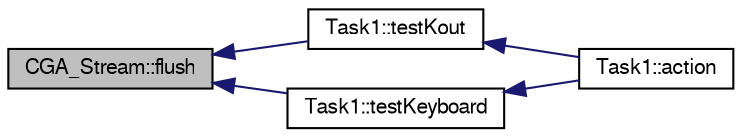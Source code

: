 digraph "CGA_Stream::flush"
{
  bgcolor="transparent";
  edge [fontname="FreeSans",fontsize="10",labelfontname="FreeSans",labelfontsize="10"];
  node [fontname="FreeSans",fontsize="10",shape=record];
  rankdir="LR";
  Node1 [label="CGA_Stream::flush",height=0.2,width=0.4,color="black", fillcolor="grey75", style="filled" fontcolor="black"];
  Node1 -> Node2 [dir="back",color="midnightblue",fontsize="10",style="solid",fontname="FreeSans"];
  Node2 [label="Task1::testKout",height=0.2,width=0.4,color="black",URL="$classTask1.html#a48ca608ac9cdc03ab6614a4f61e2448e",tooltip="test the functionality of the Kout object"];
  Node2 -> Node3 [dir="back",color="midnightblue",fontsize="10",style="solid",fontname="FreeSans"];
  Node3 [label="Task1::action",height=0.2,width=0.4,color="black",URL="$classTask1.html#a0d4029a13591e70af436c0ead066ea5c",tooltip="parse and print multiboot information"];
  Node1 -> Node4 [dir="back",color="midnightblue",fontsize="10",style="solid",fontname="FreeSans"];
  Node4 [label="Task1::testKeyboard",height=0.2,width=0.4,color="black",URL="$classTask1.html#a587ce3fad20f9ec4ec88beefd08db49e",tooltip="test the functionality of the Keyboard_Controller object"];
  Node4 -> Node3 [dir="back",color="midnightblue",fontsize="10",style="solid",fontname="FreeSans"];
}
